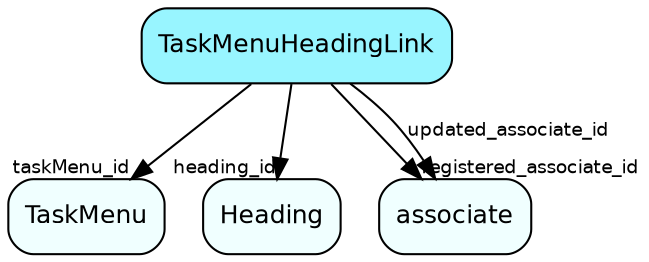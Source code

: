 digraph TaskMenuHeadingLink  {
node [shape = box style="rounded, filled" fontname = "Helvetica" fontsize = "12" ]
edge [fontname = "Helvetica" fontsize = "9"]

TaskMenuHeadingLink[fillcolor = "cadetblue1"]
TaskMenu[fillcolor = "azure1"]
Heading[fillcolor = "azure1"]
associate[fillcolor = "azure1"]
TaskMenuHeadingLink -> TaskMenu [headlabel = "taskMenu_id"]
TaskMenuHeadingLink -> Heading [headlabel = "heading_id"]
TaskMenuHeadingLink -> associate [headlabel = "registered_associate_id"]
TaskMenuHeadingLink -> associate [label = "updated_associate_id"]
}
